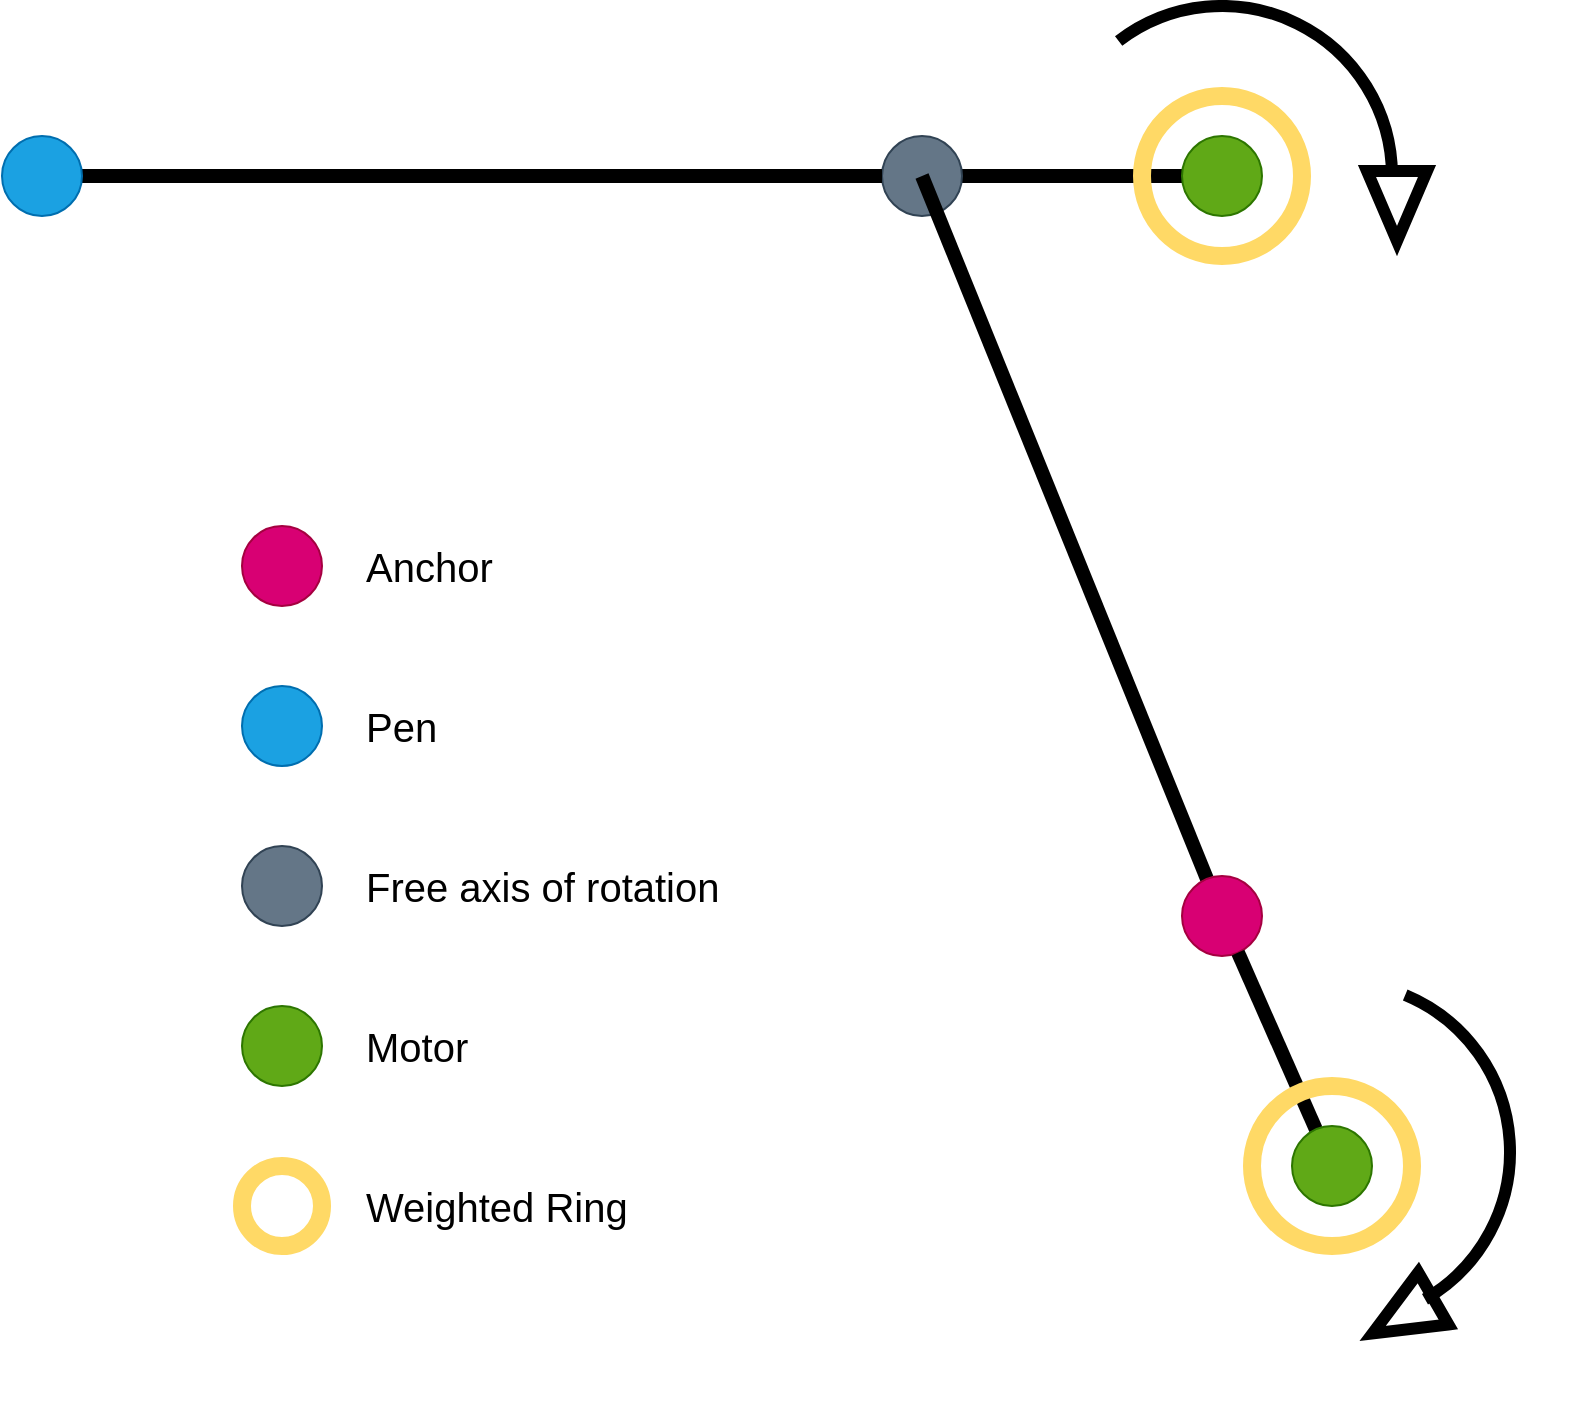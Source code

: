 <mxfile version="17.2.2" type="github">
  <diagram id="vw0osyHE8EjjYchKXd36" name="Page-1">
    <mxGraphModel dx="2258" dy="1207" grid="1" gridSize="10" guides="1" tooltips="1" connect="1" arrows="1" fold="1" page="1" pageScale="1" pageWidth="850" pageHeight="1100" math="0" shadow="0">
      <root>
        <mxCell id="0" />
        <mxCell id="1" parent="0" />
        <mxCell id="9uNRMu9eZSkaDnIiAzZb-10" value="" style="endArrow=none;html=1;rounded=0;fontSize=20;strokeColor=#000000;strokeWidth=7;startArrow=none;" edge="1" parent="1" source="9uNRMu9eZSkaDnIiAzZb-11" target="JcU-JbF_AnAd4ErA4KHb-64">
          <mxGeometry width="50" height="50" relative="1" as="geometry">
            <mxPoint x="380" y="380" as="sourcePoint" />
            <mxPoint x="750" y="420" as="targetPoint" />
          </mxGeometry>
        </mxCell>
        <mxCell id="9uNRMu9eZSkaDnIiAzZb-6" value="" style="ellipse;whiteSpace=wrap;html=1;aspect=fixed;fontSize=20;strokeColor=#FFD966;strokeWidth=9;fillColor=none;" vertex="1" parent="1">
          <mxGeometry x="650" y="340" width="80" height="80" as="geometry" />
        </mxCell>
        <mxCell id="JcU-JbF_AnAd4ErA4KHb-43" value="" style="ellipse;whiteSpace=wrap;html=1;fillColor=#d80073;strokeColor=#A50040;fontColor=#ffffff;" parent="1" vertex="1">
          <mxGeometry x="200" y="555" width="40" height="40" as="geometry" />
        </mxCell>
        <mxCell id="JcU-JbF_AnAd4ErA4KHb-45" value="" style="ellipse;whiteSpace=wrap;html=1;fillColor=#647687;strokeColor=#314354;fontColor=#ffffff;rotation=90;" parent="1" vertex="1">
          <mxGeometry x="200" y="715.001" width="40" height="40" as="geometry" />
        </mxCell>
        <mxCell id="JcU-JbF_AnAd4ErA4KHb-46" value="" style="ellipse;whiteSpace=wrap;html=1;fillColor=#1ba1e2;strokeColor=#006EAF;fontColor=#ffffff;" parent="1" vertex="1">
          <mxGeometry x="200" y="635" width="40" height="40" as="geometry" />
        </mxCell>
        <mxCell id="JcU-JbF_AnAd4ErA4KHb-53" value="&lt;font style=&quot;font-size: 20px&quot;&gt;Anchor&lt;br&gt;&lt;/font&gt;" style="text;html=1;strokeColor=none;fillColor=none;align=left;verticalAlign=middle;whiteSpace=wrap;rounded=0;" parent="1" vertex="1">
          <mxGeometry x="260" y="555" width="220" height="40" as="geometry" />
        </mxCell>
        <mxCell id="JcU-JbF_AnAd4ErA4KHb-58" value="" style="ellipse;whiteSpace=wrap;html=1;fillColor=#60a917;strokeColor=#2D7600;fontColor=#ffffff;" parent="1" vertex="1">
          <mxGeometry x="200" y="795" width="40" height="40" as="geometry" />
        </mxCell>
        <mxCell id="JcU-JbF_AnAd4ErA4KHb-59" value="&lt;font style=&quot;font-size: 20px&quot;&gt;Motor&lt;br&gt;&lt;/font&gt;" style="text;html=1;strokeColor=none;fillColor=none;align=left;verticalAlign=middle;whiteSpace=wrap;rounded=0;" parent="1" vertex="1">
          <mxGeometry x="260" y="795" width="220" height="40" as="geometry" />
        </mxCell>
        <mxCell id="JcU-JbF_AnAd4ErA4KHb-60" value="&lt;font style=&quot;font-size: 20px&quot;&gt;Free axis of rotation&lt;br&gt;&lt;/font&gt;" style="text;html=1;strokeColor=none;fillColor=none;align=left;verticalAlign=middle;whiteSpace=wrap;rounded=0;" parent="1" vertex="1">
          <mxGeometry x="260" y="715" width="220" height="40" as="geometry" />
        </mxCell>
        <mxCell id="JcU-JbF_AnAd4ErA4KHb-61" value="&lt;font style=&quot;font-size: 20px&quot;&gt;Pen&lt;br&gt;&lt;/font&gt;" style="text;html=1;strokeColor=none;fillColor=none;align=left;verticalAlign=middle;whiteSpace=wrap;rounded=0;" parent="1" vertex="1">
          <mxGeometry x="260" y="635" width="220" height="40" as="geometry" />
        </mxCell>
        <mxCell id="JcU-JbF_AnAd4ErA4KHb-64" value="" style="ellipse;whiteSpace=wrap;html=1;fillColor=#60a917;strokeColor=#2D7600;fontColor=#ffffff;" parent="1" vertex="1">
          <mxGeometry x="670" y="360" width="40" height="40" as="geometry" />
        </mxCell>
        <mxCell id="9uNRMu9eZSkaDnIiAzZb-2" value="" style="ellipse;whiteSpace=wrap;html=1;aspect=fixed;fontSize=20;strokeColor=#FFD966;strokeWidth=9;fillColor=none;" vertex="1" parent="1">
          <mxGeometry x="200" y="875" width="40" height="40" as="geometry" />
        </mxCell>
        <mxCell id="9uNRMu9eZSkaDnIiAzZb-3" value="&lt;font style=&quot;font-size: 20px&quot;&gt;Weighted Ring&lt;br&gt;&lt;/font&gt;" style="text;html=1;strokeColor=none;fillColor=none;align=left;verticalAlign=middle;whiteSpace=wrap;rounded=0;" vertex="1" parent="1">
          <mxGeometry x="260" y="875" width="220" height="40" as="geometry" />
        </mxCell>
        <mxCell id="9uNRMu9eZSkaDnIiAzZb-8" value="" style="verticalLabelPosition=bottom;verticalAlign=top;html=1;shape=mxgraph.basic.arc;startAngle=0.896;endAngle=0.25;fontSize=20;strokeColor=#000000;strokeWidth=6;fillColor=none;" vertex="1" parent="1">
          <mxGeometry x="605" y="295" width="170" height="170" as="geometry" />
        </mxCell>
        <mxCell id="9uNRMu9eZSkaDnIiAzZb-9" value="" style="triangle;whiteSpace=wrap;html=1;fontSize=20;strokeColor=#000000;strokeWidth=6;fillColor=none;rotation=90;" vertex="1" parent="1">
          <mxGeometry x="760" y="380" width="35" height="30" as="geometry" />
        </mxCell>
        <mxCell id="9uNRMu9eZSkaDnIiAzZb-11" value="" style="ellipse;whiteSpace=wrap;html=1;fillColor=#647687;strokeColor=#314354;fontColor=#ffffff;rotation=90;" vertex="1" parent="1">
          <mxGeometry x="520" y="360.001" width="40" height="40" as="geometry" />
        </mxCell>
        <mxCell id="9uNRMu9eZSkaDnIiAzZb-12" value="" style="endArrow=none;html=1;rounded=0;fontSize=20;strokeColor=#000000;strokeWidth=7;" edge="1" parent="1" source="9uNRMu9eZSkaDnIiAzZb-13" target="9uNRMu9eZSkaDnIiAzZb-11">
          <mxGeometry width="50" height="50" relative="1" as="geometry">
            <mxPoint x="130" y="380" as="sourcePoint" />
            <mxPoint x="670.0" y="380" as="targetPoint" />
          </mxGeometry>
        </mxCell>
        <mxCell id="9uNRMu9eZSkaDnIiAzZb-13" value="" style="ellipse;whiteSpace=wrap;html=1;fillColor=#1ba1e2;strokeColor=#006EAF;fontColor=#ffffff;" vertex="1" parent="1">
          <mxGeometry x="80" y="360" width="40" height="40" as="geometry" />
        </mxCell>
        <mxCell id="9uNRMu9eZSkaDnIiAzZb-14" value="" style="endArrow=none;html=1;rounded=0;fontSize=20;strokeColor=#000000;strokeWidth=7;startArrow=none;" edge="1" parent="1" source="JcU-JbF_AnAd4ErA4KHb-62">
          <mxGeometry width="50" height="50" relative="1" as="geometry">
            <mxPoint x="630" y="610" as="sourcePoint" />
            <mxPoint x="540" y="380" as="targetPoint" />
          </mxGeometry>
        </mxCell>
        <mxCell id="JcU-JbF_AnAd4ErA4KHb-62" value="" style="ellipse;whiteSpace=wrap;html=1;fillColor=#d80073;strokeColor=#A50040;fontColor=#ffffff;" parent="1" vertex="1">
          <mxGeometry x="670" y="730" width="40" height="40" as="geometry" />
        </mxCell>
        <mxCell id="9uNRMu9eZSkaDnIiAzZb-16" value="" style="endArrow=none;html=1;rounded=0;fontSize=20;strokeColor=#000000;strokeWidth=7;startArrow=none;" edge="1" parent="1" target="9uNRMu9eZSkaDnIiAzZb-18" source="JcU-JbF_AnAd4ErA4KHb-62">
          <mxGeometry width="50" height="50" relative="1" as="geometry">
            <mxPoint x="720" y="845.001" as="sourcePoint" />
            <mxPoint x="910" y="885" as="targetPoint" />
          </mxGeometry>
        </mxCell>
        <mxCell id="9uNRMu9eZSkaDnIiAzZb-17" value="" style="ellipse;whiteSpace=wrap;html=1;aspect=fixed;fontSize=20;strokeColor=#FFD966;strokeWidth=9;fillColor=none;" vertex="1" parent="1">
          <mxGeometry x="705" y="835" width="80" height="80" as="geometry" />
        </mxCell>
        <mxCell id="9uNRMu9eZSkaDnIiAzZb-18" value="" style="ellipse;whiteSpace=wrap;html=1;fillColor=#60a917;strokeColor=#2D7600;fontColor=#ffffff;" vertex="1" parent="1">
          <mxGeometry x="725" y="855" width="40" height="40" as="geometry" />
        </mxCell>
        <mxCell id="9uNRMu9eZSkaDnIiAzZb-21" value="" style="group;rotation=60;" vertex="1" connectable="0" parent="1">
          <mxGeometry x="660" y="790" width="187.5" height="170" as="geometry" />
        </mxCell>
        <mxCell id="9uNRMu9eZSkaDnIiAzZb-19" value="" style="verticalLabelPosition=bottom;verticalAlign=top;html=1;shape=mxgraph.basic.arc;startAngle=0.896;endAngle=0.25;fontSize=20;strokeColor=#000000;strokeWidth=6;fillColor=none;rotation=60;" vertex="1" parent="9uNRMu9eZSkaDnIiAzZb-21">
          <mxGeometry x="4" y="-7" width="170" height="170" as="geometry" />
        </mxCell>
        <mxCell id="9uNRMu9eZSkaDnIiAzZb-20" value="" style="triangle;whiteSpace=wrap;html=1;fontSize=20;strokeColor=#000000;strokeWidth=6;fillColor=none;rotation=150;" vertex="1" parent="9uNRMu9eZSkaDnIiAzZb-21">
          <mxGeometry x="103" y="145" width="35" height="30" as="geometry" />
        </mxCell>
      </root>
    </mxGraphModel>
  </diagram>
</mxfile>
